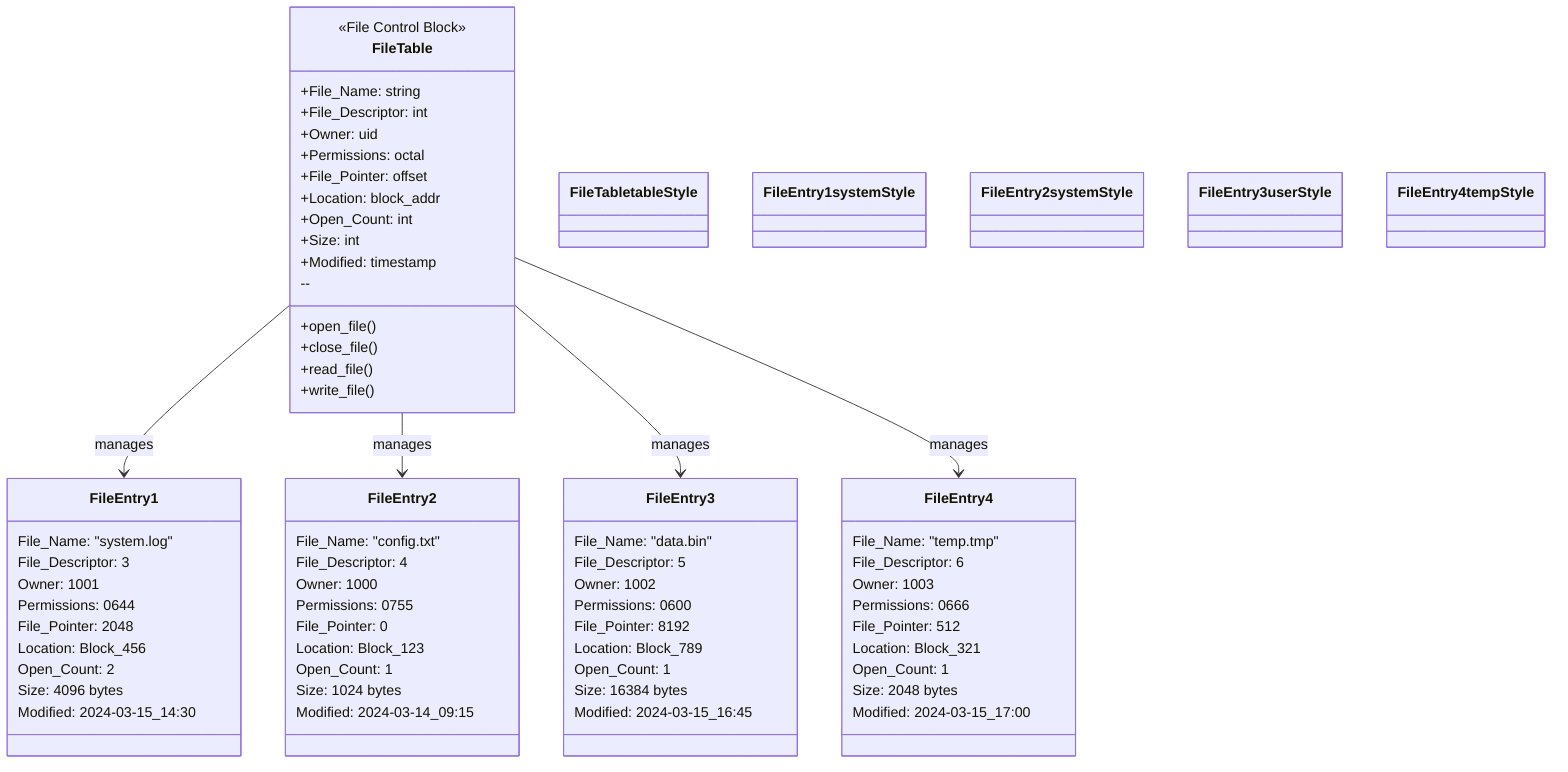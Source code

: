 classDiagram
    class FileTable {
        <<File Control Block>>
        +File_Name: string
        +File_Descriptor: int
        +Owner: uid
        +Permissions: octal
        +File_Pointer: offset
        +Location: block_addr
        +Open_Count: int
        +Size: int
        +Modified: timestamp
        --
        +open_file()
        +close_file()
        +read_file()
        +write_file()
    }
    
    class FileEntry1 {
        File_Name: "system.log"
        File_Descriptor: 3
        Owner: 1001
        Permissions: 0644
        File_Pointer: 2048
        Location: Block_456
        Open_Count: 2
        Size: 4096 bytes
        Modified: 2024-03-15_14:30
    }
    
    class FileEntry2 {
        File_Name: "config.txt"
        File_Descriptor: 4
        Owner: 1000
        Permissions: 0755
        File_Pointer: 0
        Location: Block_123
        Open_Count: 1
        Size: 1024 bytes
        Modified: 2024-03-14_09:15
    }
    
    class FileEntry3 {
        File_Name: "data.bin"
        File_Descriptor: 5
        Owner: 1002
        Permissions: 0600
        File_Pointer: 8192
        Location: Block_789
        Open_Count: 1
        Size: 16384 bytes
        Modified: 2024-03-15_16:45
    }
    
    class FileEntry4 {
        File_Name: "temp.tmp"
        File_Descriptor: 6
        Owner: 1003
        Permissions: 0666
        File_Pointer: 512
        Location: Block_321
        Open_Count: 1
        Size: 2048 bytes
        Modified: 2024-03-15_17:00
    }
    
    FileTable --> FileEntry1 : manages
    FileTable --> FileEntry2 : manages
    FileTable --> FileEntry3 : manages
    FileTable --> FileEntry4 : manages

    %% Styling
    classDef tableStyle fill:#4a5568,stroke:#2d3748,stroke-width:2px,color:#ffffff
    classDef systemStyle fill:#718096,stroke:#4a5568,stroke-width:1px,color:#ffffff
    classDef userStyle fill:#a0aec0,stroke:#718096,stroke-width:1px,color:#2d3748
    classDef tempStyle fill:#cbd5e0,stroke:#a0aec0,stroke-width:1px,color:#2d3748
    
    class FileTable tableStyle
    class FileEntry1 systemStyle
    class FileEntry2 systemStyle
    class FileEntry3 userStyle
    class FileEntry4 tempStyle